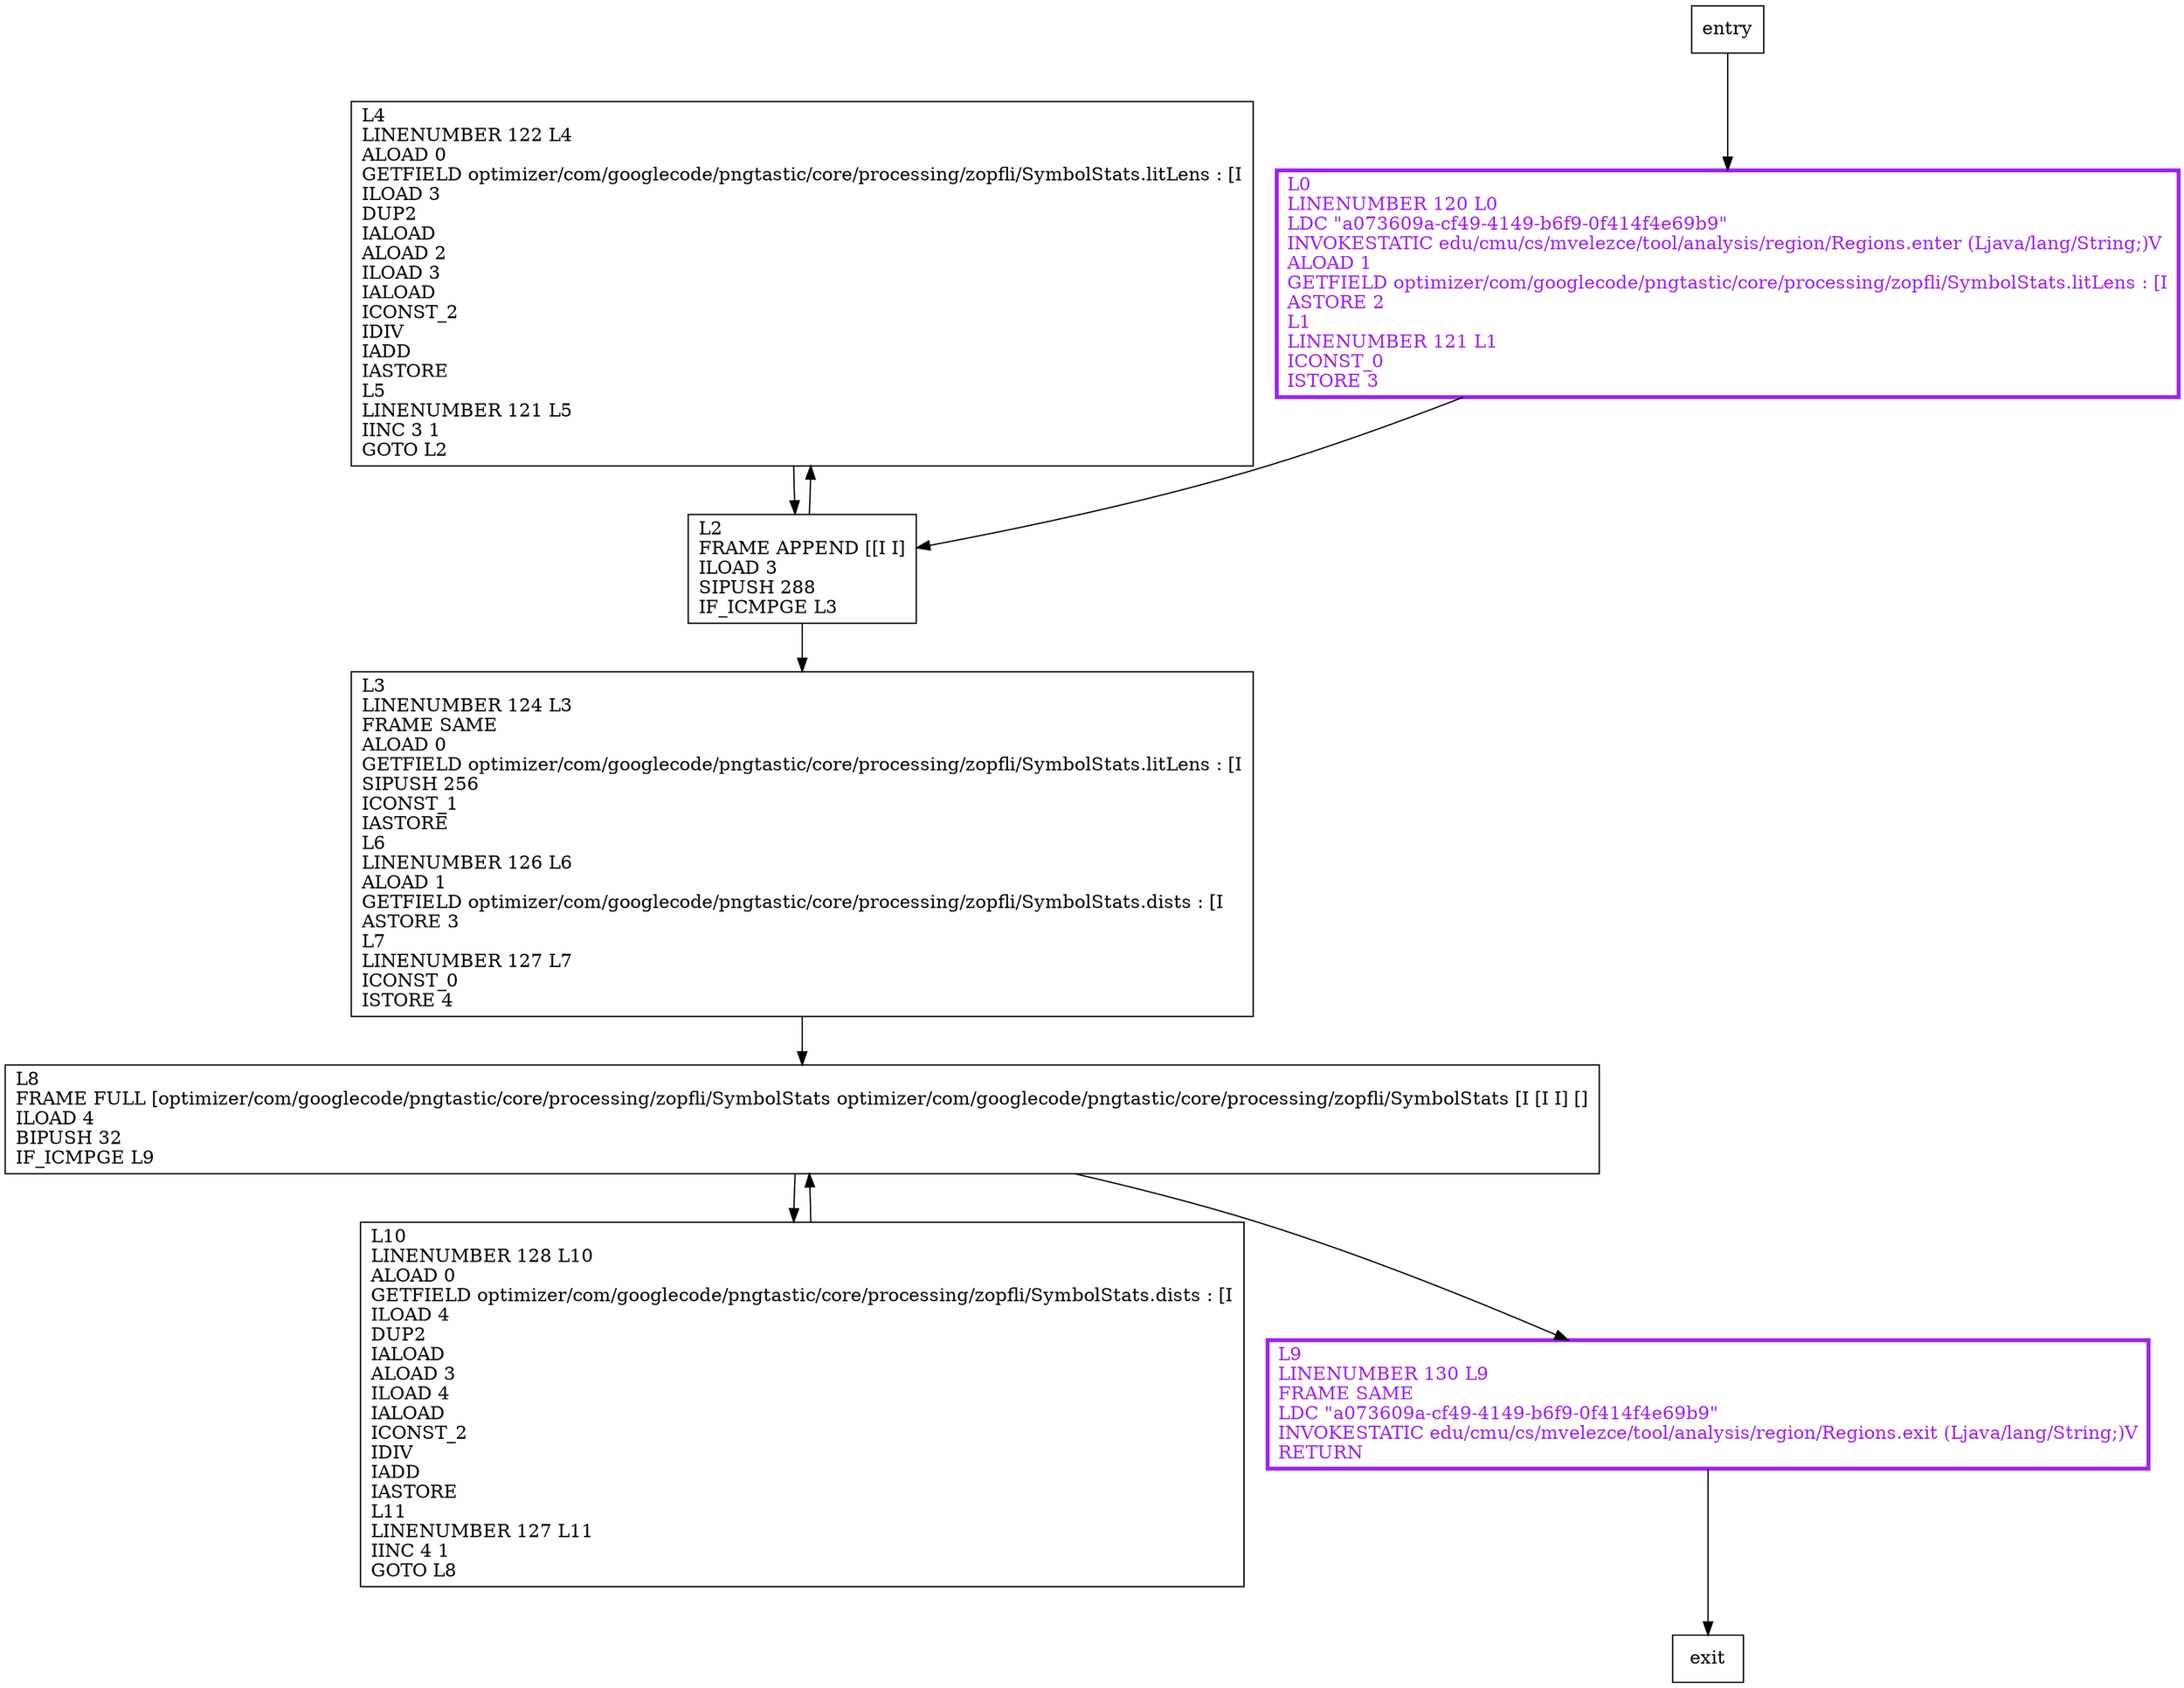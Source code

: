 digraph alloy {
node [shape=record];
1136401085 [label="L4\lLINENUMBER 122 L4\lALOAD 0\lGETFIELD optimizer/com/googlecode/pngtastic/core/processing/zopfli/SymbolStats.litLens : [I\lILOAD 3\lDUP2\lIALOAD\lALOAD 2\lILOAD 3\lIALOAD\lICONST_2\lIDIV\lIADD\lIASTORE\lL5\lLINENUMBER 121 L5\lIINC 3 1\lGOTO L2\l"];
804767728 [label="L0\lLINENUMBER 120 L0\lLDC \"a073609a-cf49-4149-b6f9-0f414f4e69b9\"\lINVOKESTATIC edu/cmu/cs/mvelezce/tool/analysis/region/Regions.enter (Ljava/lang/String;)V\lALOAD 1\lGETFIELD optimizer/com/googlecode/pngtastic/core/processing/zopfli/SymbolStats.litLens : [I\lASTORE 2\lL1\lLINENUMBER 121 L1\lICONST_0\lISTORE 3\l"];
908936654 [label="L10\lLINENUMBER 128 L10\lALOAD 0\lGETFIELD optimizer/com/googlecode/pngtastic/core/processing/zopfli/SymbolStats.dists : [I\lILOAD 4\lDUP2\lIALOAD\lALOAD 3\lILOAD 4\lIALOAD\lICONST_2\lIDIV\lIADD\lIASTORE\lL11\lLINENUMBER 127 L11\lIINC 4 1\lGOTO L8\l"];
188900646 [label="L2\lFRAME APPEND [[I I]\lILOAD 3\lSIPUSH 288\lIF_ICMPGE L3\l"];
438037497 [label="L9\lLINENUMBER 130 L9\lFRAME SAME\lLDC \"a073609a-cf49-4149-b6f9-0f414f4e69b9\"\lINVOKESTATIC edu/cmu/cs/mvelezce/tool/analysis/region/Regions.exit (Ljava/lang/String;)V\lRETURN\l"];
233062355 [label="L3\lLINENUMBER 124 L3\lFRAME SAME\lALOAD 0\lGETFIELD optimizer/com/googlecode/pngtastic/core/processing/zopfli/SymbolStats.litLens : [I\lSIPUSH 256\lICONST_1\lIASTORE\lL6\lLINENUMBER 126 L6\lALOAD 1\lGETFIELD optimizer/com/googlecode/pngtastic/core/processing/zopfli/SymbolStats.dists : [I\lASTORE 3\lL7\lLINENUMBER 127 L7\lICONST_0\lISTORE 4\l"];
359123012 [label="L8\lFRAME FULL [optimizer/com/googlecode/pngtastic/core/processing/zopfli/SymbolStats optimizer/com/googlecode/pngtastic/core/processing/zopfli/SymbolStats [I [I I] []\lILOAD 4\lBIPUSH 32\lIF_ICMPGE L9\l"];
entry;
exit;
1136401085 -> 188900646;
entry -> 804767728;
804767728 -> 188900646;
908936654 -> 359123012;
188900646 -> 1136401085;
188900646 -> 233062355;
438037497 -> exit;
233062355 -> 359123012;
359123012 -> 908936654;
359123012 -> 438037497;
804767728[fontcolor="purple", penwidth=3, color="purple"];
438037497[fontcolor="purple", penwidth=3, color="purple"];
}
